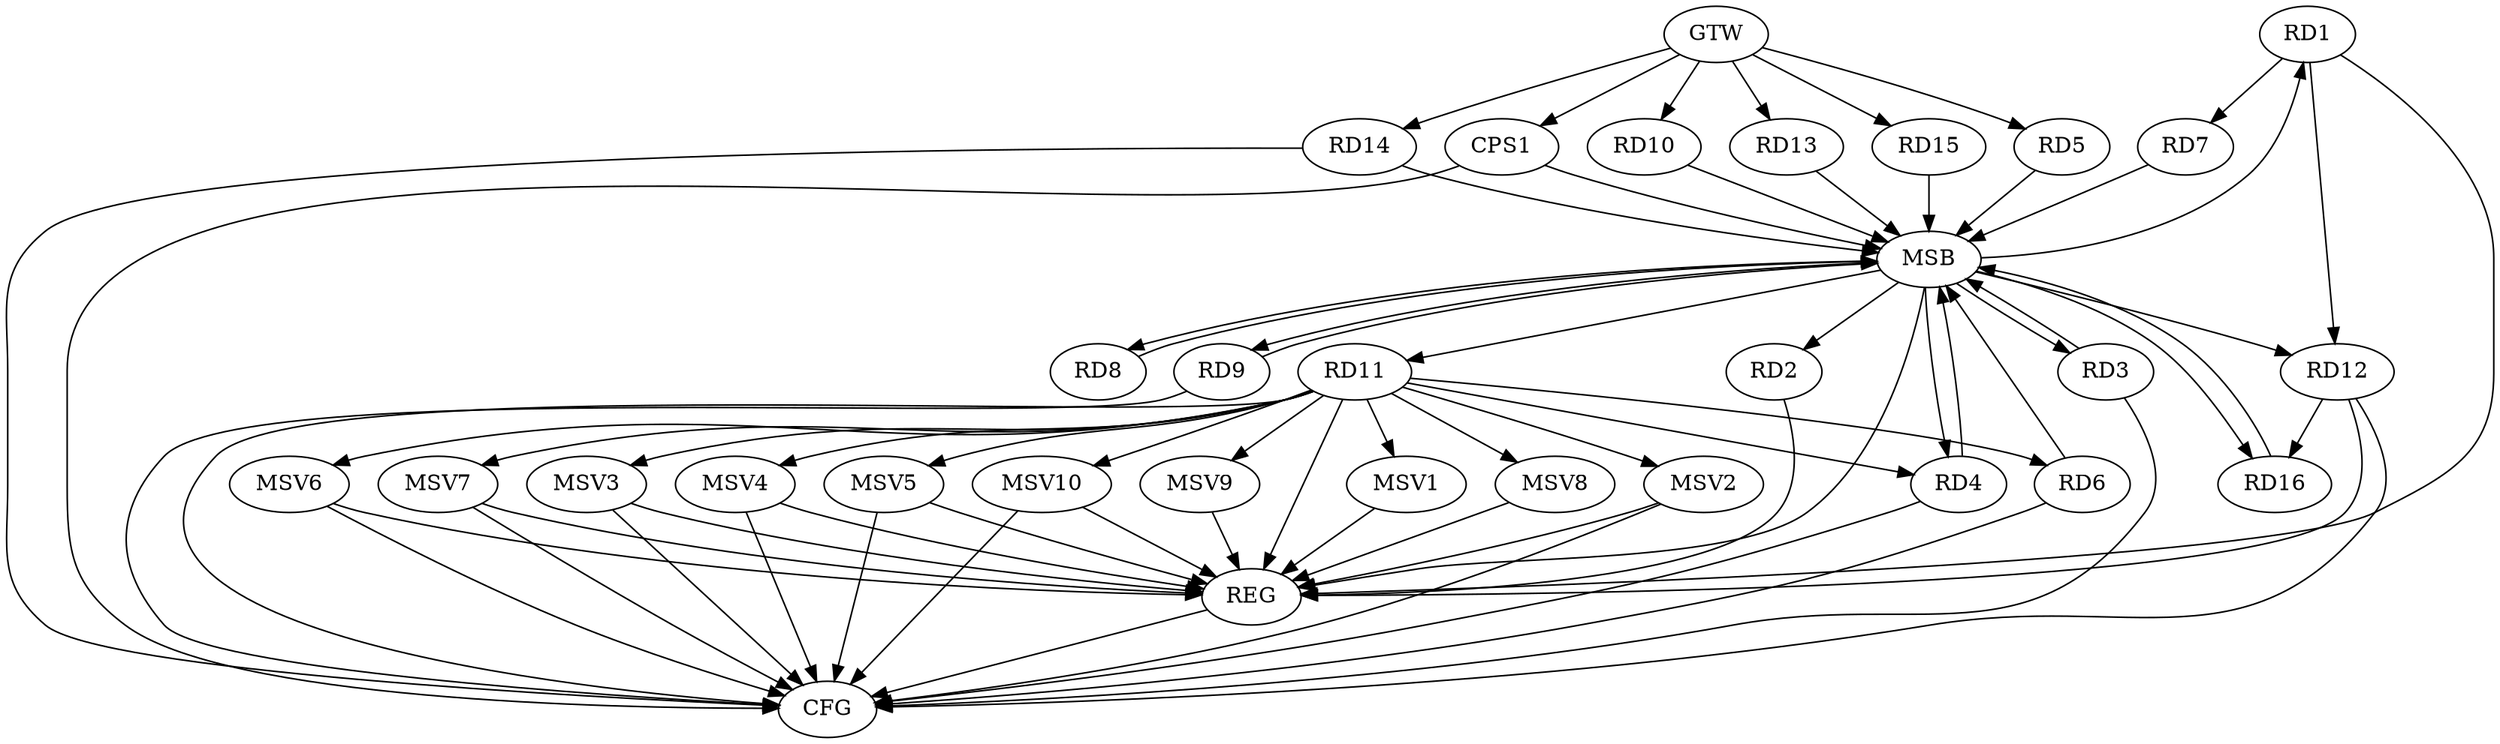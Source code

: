 strict digraph G {
  RD1 [ label="RD1" ];
  RD2 [ label="RD2" ];
  RD3 [ label="RD3" ];
  RD4 [ label="RD4" ];
  RD5 [ label="RD5" ];
  RD6 [ label="RD6" ];
  RD7 [ label="RD7" ];
  RD8 [ label="RD8" ];
  RD9 [ label="RD9" ];
  RD10 [ label="RD10" ];
  RD11 [ label="RD11" ];
  RD12 [ label="RD12" ];
  RD13 [ label="RD13" ];
  RD14 [ label="RD14" ];
  RD15 [ label="RD15" ];
  RD16 [ label="RD16" ];
  CPS1 [ label="CPS1" ];
  GTW [ label="GTW" ];
  REG [ label="REG" ];
  MSB [ label="MSB" ];
  CFG [ label="CFG" ];
  MSV1 [ label="MSV1" ];
  MSV2 [ label="MSV2" ];
  MSV3 [ label="MSV3" ];
  MSV4 [ label="MSV4" ];
  MSV5 [ label="MSV5" ];
  MSV6 [ label="MSV6" ];
  MSV7 [ label="MSV7" ];
  MSV8 [ label="MSV8" ];
  MSV9 [ label="MSV9" ];
  MSV10 [ label="MSV10" ];
  RD1 -> RD7;
  RD1 -> RD12;
  RD11 -> RD4;
  RD11 -> RD6;
  RD12 -> RD16;
  GTW -> RD5;
  GTW -> RD10;
  GTW -> RD13;
  GTW -> RD14;
  GTW -> RD15;
  GTW -> CPS1;
  RD1 -> REG;
  RD2 -> REG;
  RD11 -> REG;
  RD12 -> REG;
  RD3 -> MSB;
  MSB -> REG;
  RD4 -> MSB;
  RD5 -> MSB;
  MSB -> RD1;
  MSB -> RD16;
  RD6 -> MSB;
  MSB -> RD4;
  MSB -> RD12;
  RD7 -> MSB;
  MSB -> RD2;
  RD8 -> MSB;
  RD9 -> MSB;
  RD10 -> MSB;
  RD13 -> MSB;
  RD14 -> MSB;
  MSB -> RD9;
  RD15 -> MSB;
  MSB -> RD11;
  RD16 -> MSB;
  MSB -> RD3;
  MSB -> RD8;
  CPS1 -> MSB;
  CPS1 -> CFG;
  RD11 -> CFG;
  RD3 -> CFG;
  RD4 -> CFG;
  RD9 -> CFG;
  RD14 -> CFG;
  RD12 -> CFG;
  RD6 -> CFG;
  REG -> CFG;
  RD11 -> MSV1;
  MSV1 -> REG;
  RD11 -> MSV2;
  MSV2 -> REG;
  MSV2 -> CFG;
  RD11 -> MSV3;
  MSV3 -> REG;
  MSV3 -> CFG;
  RD11 -> MSV4;
  MSV4 -> REG;
  MSV4 -> CFG;
  RD11 -> MSV5;
  RD11 -> MSV6;
  MSV5 -> REG;
  MSV5 -> CFG;
  MSV6 -> REG;
  MSV6 -> CFG;
  RD11 -> MSV7;
  MSV7 -> REG;
  MSV7 -> CFG;
  RD11 -> MSV8;
  MSV8 -> REG;
  RD11 -> MSV9;
  RD11 -> MSV10;
  MSV9 -> REG;
  MSV10 -> REG;
  MSV10 -> CFG;
}
